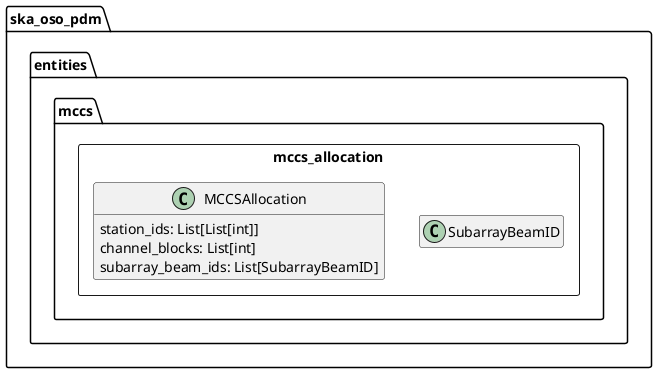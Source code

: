@startuml
hide empty members

package ska_oso_pdm.entities.mccs {
        package mccs_allocation <<Rectangle>> {
            class SubarrayBeamID

            class MCCSAllocation {
                station_ids: List[List[int]]
                channel_blocks: List[int]
                subarray_beam_ids: List[SubarrayBeamID]
            }
        }
}
@enduml
